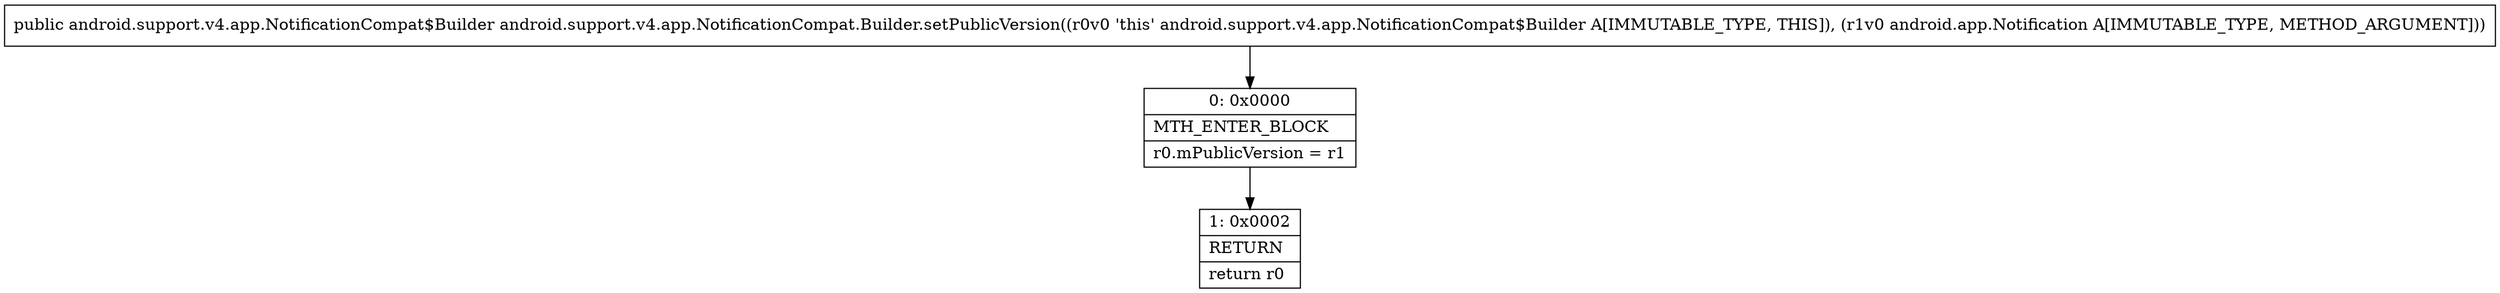 digraph "CFG forandroid.support.v4.app.NotificationCompat.Builder.setPublicVersion(Landroid\/app\/Notification;)Landroid\/support\/v4\/app\/NotificationCompat$Builder;" {
Node_0 [shape=record,label="{0\:\ 0x0000|MTH_ENTER_BLOCK\l|r0.mPublicVersion = r1\l}"];
Node_1 [shape=record,label="{1\:\ 0x0002|RETURN\l|return r0\l}"];
MethodNode[shape=record,label="{public android.support.v4.app.NotificationCompat$Builder android.support.v4.app.NotificationCompat.Builder.setPublicVersion((r0v0 'this' android.support.v4.app.NotificationCompat$Builder A[IMMUTABLE_TYPE, THIS]), (r1v0 android.app.Notification A[IMMUTABLE_TYPE, METHOD_ARGUMENT])) }"];
MethodNode -> Node_0;
Node_0 -> Node_1;
}

